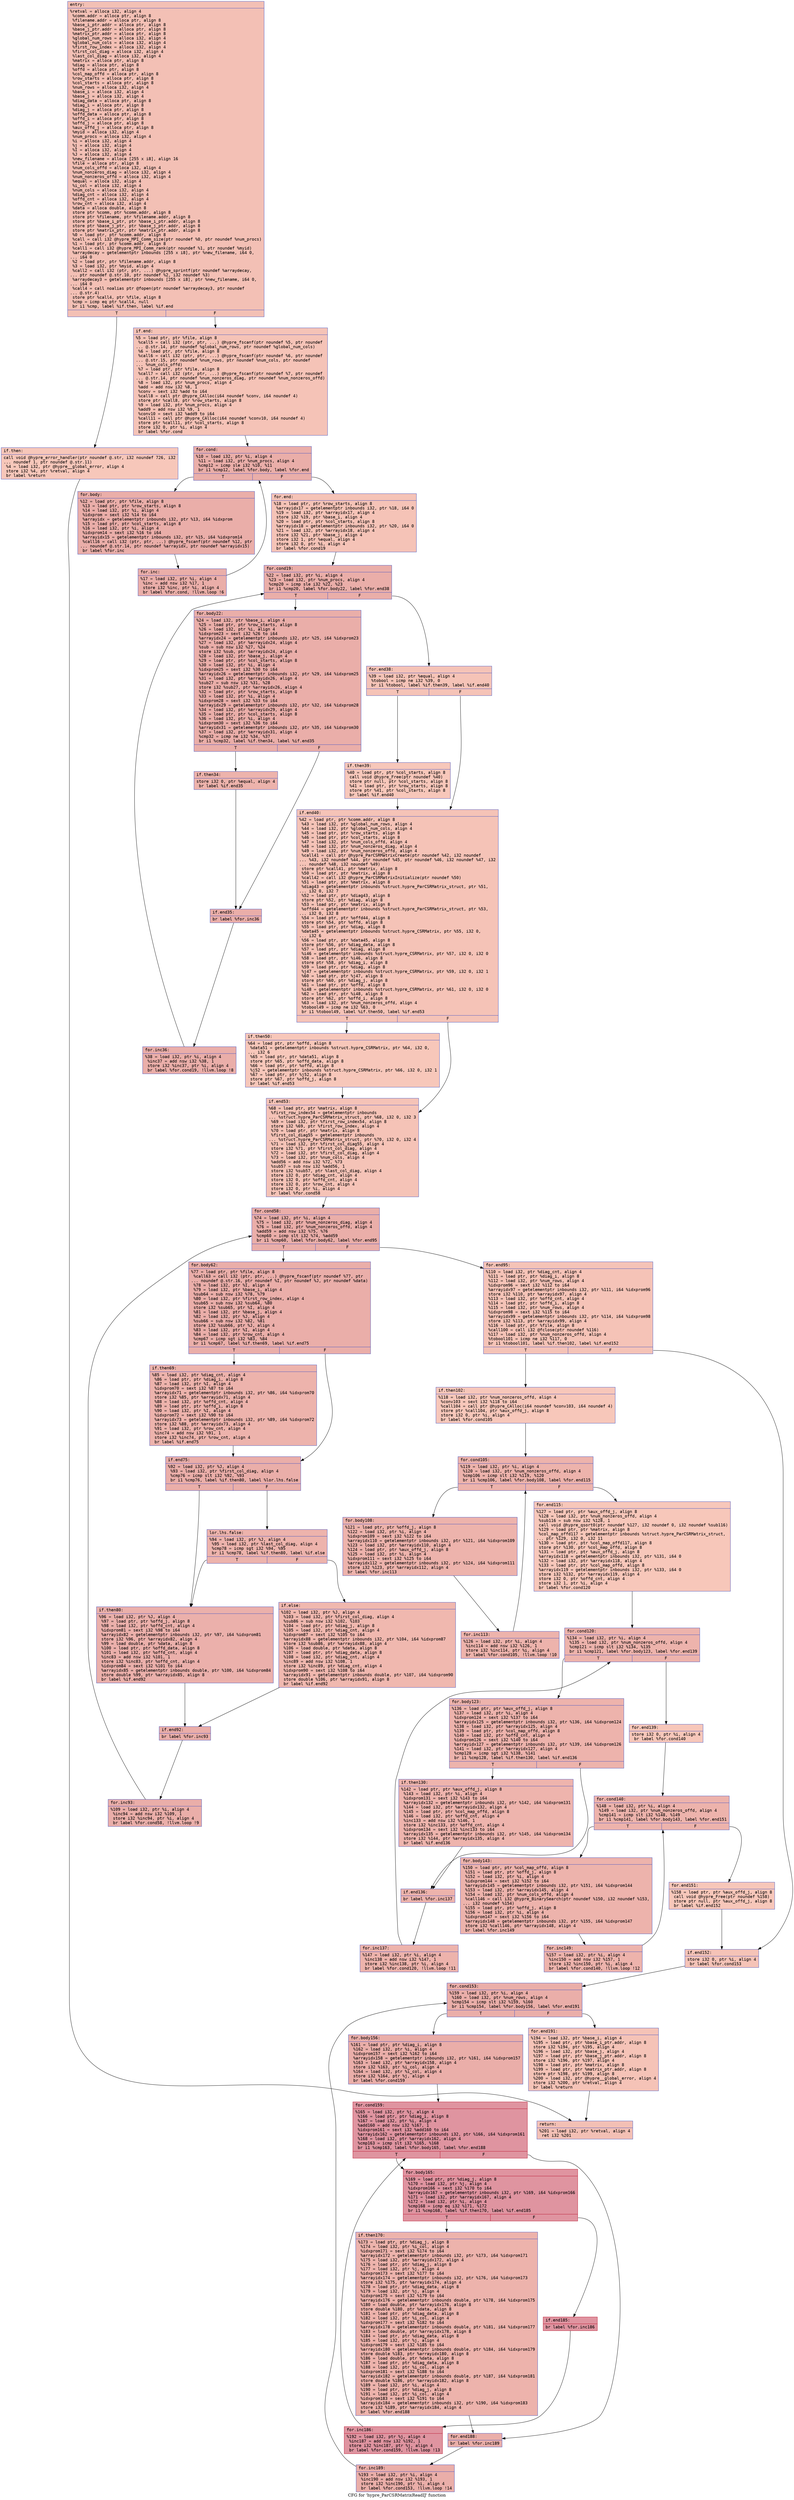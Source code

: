 digraph "CFG for 'hypre_ParCSRMatrixReadIJ' function" {
	label="CFG for 'hypre_ParCSRMatrixReadIJ' function";

	Node0x55b0c8153990 [shape=record,color="#3d50c3ff", style=filled, fillcolor="#e5705870" fontname="Courier",label="{entry:\l|  %retval = alloca i32, align 4\l  %comm.addr = alloca ptr, align 8\l  %filename.addr = alloca ptr, align 8\l  %base_i_ptr.addr = alloca ptr, align 8\l  %base_j_ptr.addr = alloca ptr, align 8\l  %matrix_ptr.addr = alloca ptr, align 8\l  %global_num_rows = alloca i32, align 4\l  %global_num_cols = alloca i32, align 4\l  %first_row_index = alloca i32, align 4\l  %first_col_diag = alloca i32, align 4\l  %last_col_diag = alloca i32, align 4\l  %matrix = alloca ptr, align 8\l  %diag = alloca ptr, align 8\l  %offd = alloca ptr, align 8\l  %col_map_offd = alloca ptr, align 8\l  %row_starts = alloca ptr, align 8\l  %col_starts = alloca ptr, align 8\l  %num_rows = alloca i32, align 4\l  %base_i = alloca i32, align 4\l  %base_j = alloca i32, align 4\l  %diag_data = alloca ptr, align 8\l  %diag_i = alloca ptr, align 8\l  %diag_j = alloca ptr, align 8\l  %offd_data = alloca ptr, align 8\l  %offd_i = alloca ptr, align 8\l  %offd_j = alloca ptr, align 8\l  %aux_offd_j = alloca ptr, align 8\l  %myid = alloca i32, align 4\l  %num_procs = alloca i32, align 4\l  %i = alloca i32, align 4\l  %j = alloca i32, align 4\l  %I = alloca i32, align 4\l  %J = alloca i32, align 4\l  %new_filename = alloca [255 x i8], align 16\l  %file = alloca ptr, align 8\l  %num_cols_offd = alloca i32, align 4\l  %num_nonzeros_diag = alloca i32, align 4\l  %num_nonzeros_offd = alloca i32, align 4\l  %equal = alloca i32, align 4\l  %i_col = alloca i32, align 4\l  %num_cols = alloca i32, align 4\l  %diag_cnt = alloca i32, align 4\l  %offd_cnt = alloca i32, align 4\l  %row_cnt = alloca i32, align 4\l  %data = alloca double, align 8\l  store ptr %comm, ptr %comm.addr, align 8\l  store ptr %filename, ptr %filename.addr, align 8\l  store ptr %base_i_ptr, ptr %base_i_ptr.addr, align 8\l  store ptr %base_j_ptr, ptr %base_j_ptr.addr, align 8\l  store ptr %matrix_ptr, ptr %matrix_ptr.addr, align 8\l  %0 = load ptr, ptr %comm.addr, align 8\l  %call = call i32 @hypre_MPI_Comm_size(ptr noundef %0, ptr noundef %num_procs)\l  %1 = load ptr, ptr %comm.addr, align 8\l  %call1 = call i32 @hypre_MPI_Comm_rank(ptr noundef %1, ptr noundef %myid)\l  %arraydecay = getelementptr inbounds [255 x i8], ptr %new_filename, i64 0,\l... i64 0\l  %2 = load ptr, ptr %filename.addr, align 8\l  %3 = load i32, ptr %myid, align 4\l  %call2 = call i32 (ptr, ptr, ...) @hypre_sprintf(ptr noundef %arraydecay,\l... ptr noundef @.str.10, ptr noundef %2, i32 noundef %3)\l  %arraydecay3 = getelementptr inbounds [255 x i8], ptr %new_filename, i64 0,\l... i64 0\l  %call4 = call noalias ptr @fopen(ptr noundef %arraydecay3, ptr noundef\l... @.str.4)\l  store ptr %call4, ptr %file, align 8\l  %cmp = icmp eq ptr %call4, null\l  br i1 %cmp, label %if.then, label %if.end\l|{<s0>T|<s1>F}}"];
	Node0x55b0c8153990:s0 -> Node0x55b0c8158840[tooltip="entry -> if.then\nProbability 37.50%" ];
	Node0x55b0c8153990:s1 -> Node0x55b0c81588b0[tooltip="entry -> if.end\nProbability 62.50%" ];
	Node0x55b0c8158840 [shape=record,color="#3d50c3ff", style=filled, fillcolor="#ec7f6370" fontname="Courier",label="{if.then:\l|  call void @hypre_error_handler(ptr noundef @.str, i32 noundef 726, i32\l... noundef 1, ptr noundef @.str.11)\l  %4 = load i32, ptr @hypre__global_error, align 4\l  store i32 %4, ptr %retval, align 4\l  br label %return\l}"];
	Node0x55b0c8158840 -> Node0x55b0c8158ce0[tooltip="if.then -> return\nProbability 100.00%" ];
	Node0x55b0c81588b0 [shape=record,color="#3d50c3ff", style=filled, fillcolor="#e8765c70" fontname="Courier",label="{if.end:\l|  %5 = load ptr, ptr %file, align 8\l  %call5 = call i32 (ptr, ptr, ...) @hypre_fscanf(ptr noundef %5, ptr noundef\l... @.str.14, ptr noundef %global_num_rows, ptr noundef %global_num_cols)\l  %6 = load ptr, ptr %file, align 8\l  %call6 = call i32 (ptr, ptr, ...) @hypre_fscanf(ptr noundef %6, ptr noundef\l... @.str.15, ptr noundef %num_rows, ptr noundef %num_cols, ptr noundef\l... %num_cols_offd)\l  %7 = load ptr, ptr %file, align 8\l  %call7 = call i32 (ptr, ptr, ...) @hypre_fscanf(ptr noundef %7, ptr noundef\l... @.str.14, ptr noundef %num_nonzeros_diag, ptr noundef %num_nonzeros_offd)\l  %8 = load i32, ptr %num_procs, align 4\l  %add = add nsw i32 %8, 1\l  %conv = sext i32 %add to i64\l  %call8 = call ptr @hypre_CAlloc(i64 noundef %conv, i64 noundef 4)\l  store ptr %call8, ptr %row_starts, align 8\l  %9 = load i32, ptr %num_procs, align 4\l  %add9 = add nsw i32 %9, 1\l  %conv10 = sext i32 %add9 to i64\l  %call11 = call ptr @hypre_CAlloc(i64 noundef %conv10, i64 noundef 4)\l  store ptr %call11, ptr %col_starts, align 8\l  store i32 0, ptr %i, align 4\l  br label %for.cond\l}"];
	Node0x55b0c81588b0 -> Node0x55b0c8159b50[tooltip="if.end -> for.cond\nProbability 100.00%" ];
	Node0x55b0c8159b50 [shape=record,color="#3d50c3ff", style=filled, fillcolor="#d0473d70" fontname="Courier",label="{for.cond:\l|  %10 = load i32, ptr %i, align 4\l  %11 = load i32, ptr %num_procs, align 4\l  %cmp12 = icmp sle i32 %10, %11\l  br i1 %cmp12, label %for.body, label %for.end\l|{<s0>T|<s1>F}}"];
	Node0x55b0c8159b50:s0 -> Node0x55b0c8159da0[tooltip="for.cond -> for.body\nProbability 96.88%" ];
	Node0x55b0c8159b50:s1 -> Node0x55b0c8159df0[tooltip="for.cond -> for.end\nProbability 3.12%" ];
	Node0x55b0c8159da0 [shape=record,color="#3d50c3ff", style=filled, fillcolor="#d0473d70" fontname="Courier",label="{for.body:\l|  %12 = load ptr, ptr %file, align 8\l  %13 = load ptr, ptr %row_starts, align 8\l  %14 = load i32, ptr %i, align 4\l  %idxprom = sext i32 %14 to i64\l  %arrayidx = getelementptr inbounds i32, ptr %13, i64 %idxprom\l  %15 = load ptr, ptr %col_starts, align 8\l  %16 = load i32, ptr %i, align 4\l  %idxprom14 = sext i32 %16 to i64\l  %arrayidx15 = getelementptr inbounds i32, ptr %15, i64 %idxprom14\l  %call16 = call i32 (ptr, ptr, ...) @hypre_fscanf(ptr noundef %12, ptr\l... noundef @.str.14, ptr noundef %arrayidx, ptr noundef %arrayidx15)\l  br label %for.inc\l}"];
	Node0x55b0c8159da0 -> Node0x55b0c815a5d0[tooltip="for.body -> for.inc\nProbability 100.00%" ];
	Node0x55b0c815a5d0 [shape=record,color="#3d50c3ff", style=filled, fillcolor="#d0473d70" fontname="Courier",label="{for.inc:\l|  %17 = load i32, ptr %i, align 4\l  %inc = add nsw i32 %17, 1\l  store i32 %inc, ptr %i, align 4\l  br label %for.cond, !llvm.loop !6\l}"];
	Node0x55b0c815a5d0 -> Node0x55b0c8159b50[tooltip="for.inc -> for.cond\nProbability 100.00%" ];
	Node0x55b0c8159df0 [shape=record,color="#3d50c3ff", style=filled, fillcolor="#e8765c70" fontname="Courier",label="{for.end:\l|  %18 = load ptr, ptr %row_starts, align 8\l  %arrayidx17 = getelementptr inbounds i32, ptr %18, i64 0\l  %19 = load i32, ptr %arrayidx17, align 4\l  store i32 %19, ptr %base_i, align 4\l  %20 = load ptr, ptr %col_starts, align 8\l  %arrayidx18 = getelementptr inbounds i32, ptr %20, i64 0\l  %21 = load i32, ptr %arrayidx18, align 4\l  store i32 %21, ptr %base_j, align 4\l  store i32 1, ptr %equal, align 4\l  store i32 0, ptr %i, align 4\l  br label %for.cond19\l}"];
	Node0x55b0c8159df0 -> Node0x55b0c815b060[tooltip="for.end -> for.cond19\nProbability 100.00%" ];
	Node0x55b0c815b060 [shape=record,color="#3d50c3ff", style=filled, fillcolor="#d0473d70" fontname="Courier",label="{for.cond19:\l|  %22 = load i32, ptr %i, align 4\l  %23 = load i32, ptr %num_procs, align 4\l  %cmp20 = icmp sle i32 %22, %23\l  br i1 %cmp20, label %for.body22, label %for.end38\l|{<s0>T|<s1>F}}"];
	Node0x55b0c815b060:s0 -> Node0x55b0c815b300[tooltip="for.cond19 -> for.body22\nProbability 96.88%" ];
	Node0x55b0c815b060:s1 -> Node0x55b0c815b380[tooltip="for.cond19 -> for.end38\nProbability 3.12%" ];
	Node0x55b0c815b300 [shape=record,color="#3d50c3ff", style=filled, fillcolor="#d0473d70" fontname="Courier",label="{for.body22:\l|  %24 = load i32, ptr %base_i, align 4\l  %25 = load ptr, ptr %row_starts, align 8\l  %26 = load i32, ptr %i, align 4\l  %idxprom23 = sext i32 %26 to i64\l  %arrayidx24 = getelementptr inbounds i32, ptr %25, i64 %idxprom23\l  %27 = load i32, ptr %arrayidx24, align 4\l  %sub = sub nsw i32 %27, %24\l  store i32 %sub, ptr %arrayidx24, align 4\l  %28 = load i32, ptr %base_j, align 4\l  %29 = load ptr, ptr %col_starts, align 8\l  %30 = load i32, ptr %i, align 4\l  %idxprom25 = sext i32 %30 to i64\l  %arrayidx26 = getelementptr inbounds i32, ptr %29, i64 %idxprom25\l  %31 = load i32, ptr %arrayidx26, align 4\l  %sub27 = sub nsw i32 %31, %28\l  store i32 %sub27, ptr %arrayidx26, align 4\l  %32 = load ptr, ptr %row_starts, align 8\l  %33 = load i32, ptr %i, align 4\l  %idxprom28 = sext i32 %33 to i64\l  %arrayidx29 = getelementptr inbounds i32, ptr %32, i64 %idxprom28\l  %34 = load i32, ptr %arrayidx29, align 4\l  %35 = load ptr, ptr %col_starts, align 8\l  %36 = load i32, ptr %i, align 4\l  %idxprom30 = sext i32 %36 to i64\l  %arrayidx31 = getelementptr inbounds i32, ptr %35, i64 %idxprom30\l  %37 = load i32, ptr %arrayidx31, align 4\l  %cmp32 = icmp ne i32 %34, %37\l  br i1 %cmp32, label %if.then34, label %if.end35\l|{<s0>T|<s1>F}}"];
	Node0x55b0c815b300:s0 -> Node0x55b0c81577e0[tooltip="for.body22 -> if.then34\nProbability 50.00%" ];
	Node0x55b0c815b300:s1 -> Node0x55b0c8157860[tooltip="for.body22 -> if.end35\nProbability 50.00%" ];
	Node0x55b0c81577e0 [shape=record,color="#3d50c3ff", style=filled, fillcolor="#d6524470" fontname="Courier",label="{if.then34:\l|  store i32 0, ptr %equal, align 4\l  br label %if.end35\l}"];
	Node0x55b0c81577e0 -> Node0x55b0c8157860[tooltip="if.then34 -> if.end35\nProbability 100.00%" ];
	Node0x55b0c8157860 [shape=record,color="#3d50c3ff", style=filled, fillcolor="#d0473d70" fontname="Courier",label="{if.end35:\l|  br label %for.inc36\l}"];
	Node0x55b0c8157860 -> Node0x55b0c8157aa0[tooltip="if.end35 -> for.inc36\nProbability 100.00%" ];
	Node0x55b0c8157aa0 [shape=record,color="#3d50c3ff", style=filled, fillcolor="#d0473d70" fontname="Courier",label="{for.inc36:\l|  %38 = load i32, ptr %i, align 4\l  %inc37 = add nsw i32 %38, 1\l  store i32 %inc37, ptr %i, align 4\l  br label %for.cond19, !llvm.loop !8\l}"];
	Node0x55b0c8157aa0 -> Node0x55b0c815b060[tooltip="for.inc36 -> for.cond19\nProbability 100.00%" ];
	Node0x55b0c815b380 [shape=record,color="#3d50c3ff", style=filled, fillcolor="#e8765c70" fontname="Courier",label="{for.end38:\l|  %39 = load i32, ptr %equal, align 4\l  %tobool = icmp ne i32 %39, 0\l  br i1 %tobool, label %if.then39, label %if.end40\l|{<s0>T|<s1>F}}"];
	Node0x55b0c815b380:s0 -> Node0x55b0c815d340[tooltip="for.end38 -> if.then39\nProbability 62.50%" ];
	Node0x55b0c815b380:s1 -> Node0x55b0c815d3c0[tooltip="for.end38 -> if.end40\nProbability 37.50%" ];
	Node0x55b0c815d340 [shape=record,color="#3d50c3ff", style=filled, fillcolor="#ec7f6370" fontname="Courier",label="{if.then39:\l|  %40 = load ptr, ptr %col_starts, align 8\l  call void @hypre_Free(ptr noundef %40)\l  store ptr null, ptr %col_starts, align 8\l  %41 = load ptr, ptr %row_starts, align 8\l  store ptr %41, ptr %col_starts, align 8\l  br label %if.end40\l}"];
	Node0x55b0c815d340 -> Node0x55b0c815d3c0[tooltip="if.then39 -> if.end40\nProbability 100.00%" ];
	Node0x55b0c815d3c0 [shape=record,color="#3d50c3ff", style=filled, fillcolor="#e8765c70" fontname="Courier",label="{if.end40:\l|  %42 = load ptr, ptr %comm.addr, align 8\l  %43 = load i32, ptr %global_num_rows, align 4\l  %44 = load i32, ptr %global_num_cols, align 4\l  %45 = load ptr, ptr %row_starts, align 8\l  %46 = load ptr, ptr %col_starts, align 8\l  %47 = load i32, ptr %num_cols_offd, align 4\l  %48 = load i32, ptr %num_nonzeros_diag, align 4\l  %49 = load i32, ptr %num_nonzeros_offd, align 4\l  %call41 = call ptr @hypre_ParCSRMatrixCreate(ptr noundef %42, i32 noundef\l... %43, i32 noundef %44, ptr noundef %45, ptr noundef %46, i32 noundef %47, i32\l... noundef %48, i32 noundef %49)\l  store ptr %call41, ptr %matrix, align 8\l  %50 = load ptr, ptr %matrix, align 8\l  %call42 = call i32 @hypre_ParCSRMatrixInitialize(ptr noundef %50)\l  %51 = load ptr, ptr %matrix, align 8\l  %diag43 = getelementptr inbounds %struct.hypre_ParCSRMatrix_struct, ptr %51,\l... i32 0, i32 7\l  %52 = load ptr, ptr %diag43, align 8\l  store ptr %52, ptr %diag, align 8\l  %53 = load ptr, ptr %matrix, align 8\l  %offd44 = getelementptr inbounds %struct.hypre_ParCSRMatrix_struct, ptr %53,\l... i32 0, i32 8\l  %54 = load ptr, ptr %offd44, align 8\l  store ptr %54, ptr %offd, align 8\l  %55 = load ptr, ptr %diag, align 8\l  %data45 = getelementptr inbounds %struct.hypre_CSRMatrix, ptr %55, i32 0,\l... i32 6\l  %56 = load ptr, ptr %data45, align 8\l  store ptr %56, ptr %diag_data, align 8\l  %57 = load ptr, ptr %diag, align 8\l  %i46 = getelementptr inbounds %struct.hypre_CSRMatrix, ptr %57, i32 0, i32 0\l  %58 = load ptr, ptr %i46, align 8\l  store ptr %58, ptr %diag_i, align 8\l  %59 = load ptr, ptr %diag, align 8\l  %j47 = getelementptr inbounds %struct.hypre_CSRMatrix, ptr %59, i32 0, i32 1\l  %60 = load ptr, ptr %j47, align 8\l  store ptr %60, ptr %diag_j, align 8\l  %61 = load ptr, ptr %offd, align 8\l  %i48 = getelementptr inbounds %struct.hypre_CSRMatrix, ptr %61, i32 0, i32 0\l  %62 = load ptr, ptr %i48, align 8\l  store ptr %62, ptr %offd_i, align 8\l  %63 = load i32, ptr %num_nonzeros_offd, align 4\l  %tobool49 = icmp ne i32 %63, 0\l  br i1 %tobool49, label %if.then50, label %if.end53\l|{<s0>T|<s1>F}}"];
	Node0x55b0c815d3c0:s0 -> Node0x55b0c815f930[tooltip="if.end40 -> if.then50\nProbability 62.50%" ];
	Node0x55b0c815d3c0:s1 -> Node0x55b0c815f980[tooltip="if.end40 -> if.end53\nProbability 37.50%" ];
	Node0x55b0c815f930 [shape=record,color="#3d50c3ff", style=filled, fillcolor="#ec7f6370" fontname="Courier",label="{if.then50:\l|  %64 = load ptr, ptr %offd, align 8\l  %data51 = getelementptr inbounds %struct.hypre_CSRMatrix, ptr %64, i32 0,\l... i32 6\l  %65 = load ptr, ptr %data51, align 8\l  store ptr %65, ptr %offd_data, align 8\l  %66 = load ptr, ptr %offd, align 8\l  %j52 = getelementptr inbounds %struct.hypre_CSRMatrix, ptr %66, i32 0, i32 1\l  %67 = load ptr, ptr %j52, align 8\l  store ptr %67, ptr %offd_j, align 8\l  br label %if.end53\l}"];
	Node0x55b0c815f930 -> Node0x55b0c815f980[tooltip="if.then50 -> if.end53\nProbability 100.00%" ];
	Node0x55b0c815f980 [shape=record,color="#3d50c3ff", style=filled, fillcolor="#e8765c70" fontname="Courier",label="{if.end53:\l|  %68 = load ptr, ptr %matrix, align 8\l  %first_row_index54 = getelementptr inbounds\l... %struct.hypre_ParCSRMatrix_struct, ptr %68, i32 0, i32 3\l  %69 = load i32, ptr %first_row_index54, align 8\l  store i32 %69, ptr %first_row_index, align 4\l  %70 = load ptr, ptr %matrix, align 8\l  %first_col_diag55 = getelementptr inbounds\l... %struct.hypre_ParCSRMatrix_struct, ptr %70, i32 0, i32 4\l  %71 = load i32, ptr %first_col_diag55, align 4\l  store i32 %71, ptr %first_col_diag, align 4\l  %72 = load i32, ptr %first_col_diag, align 4\l  %73 = load i32, ptr %num_cols, align 4\l  %add56 = add nsw i32 %72, %73\l  %sub57 = sub nsw i32 %add56, 1\l  store i32 %sub57, ptr %last_col_diag, align 4\l  store i32 0, ptr %diag_cnt, align 4\l  store i32 0, ptr %offd_cnt, align 4\l  store i32 0, ptr %row_cnt, align 4\l  store i32 0, ptr %i, align 4\l  br label %for.cond58\l}"];
	Node0x55b0c815f980 -> Node0x55b0c8160b50[tooltip="if.end53 -> for.cond58\nProbability 100.00%" ];
	Node0x55b0c8160b50 [shape=record,color="#3d50c3ff", style=filled, fillcolor="#d0473d70" fontname="Courier",label="{for.cond58:\l|  %74 = load i32, ptr %i, align 4\l  %75 = load i32, ptr %num_nonzeros_diag, align 4\l  %76 = load i32, ptr %num_nonzeros_offd, align 4\l  %add59 = add nsw i32 %75, %76\l  %cmp60 = icmp slt i32 %74, %add59\l  br i1 %cmp60, label %for.body62, label %for.end95\l|{<s0>T|<s1>F}}"];
	Node0x55b0c8160b50:s0 -> Node0x55b0c8160ef0[tooltip="for.cond58 -> for.body62\nProbability 96.88%" ];
	Node0x55b0c8160b50:s1 -> Node0x55b0c8160f40[tooltip="for.cond58 -> for.end95\nProbability 3.12%" ];
	Node0x55b0c8160ef0 [shape=record,color="#3d50c3ff", style=filled, fillcolor="#d0473d70" fontname="Courier",label="{for.body62:\l|  %77 = load ptr, ptr %file, align 8\l  %call63 = call i32 (ptr, ptr, ...) @hypre_fscanf(ptr noundef %77, ptr\l... noundef @.str.16, ptr noundef %I, ptr noundef %J, ptr noundef %data)\l  %78 = load i32, ptr %I, align 4\l  %79 = load i32, ptr %base_i, align 4\l  %sub64 = sub nsw i32 %78, %79\l  %80 = load i32, ptr %first_row_index, align 4\l  %sub65 = sub nsw i32 %sub64, %80\l  store i32 %sub65, ptr %I, align 4\l  %81 = load i32, ptr %base_j, align 4\l  %82 = load i32, ptr %J, align 4\l  %sub66 = sub nsw i32 %82, %81\l  store i32 %sub66, ptr %J, align 4\l  %83 = load i32, ptr %I, align 4\l  %84 = load i32, ptr %row_cnt, align 4\l  %cmp67 = icmp sgt i32 %83, %84\l  br i1 %cmp67, label %if.then69, label %if.end75\l|{<s0>T|<s1>F}}"];
	Node0x55b0c8160ef0:s0 -> Node0x55b0c8139c20[tooltip="for.body62 -> if.then69\nProbability 50.00%" ];
	Node0x55b0c8160ef0:s1 -> Node0x55b0c8139c70[tooltip="for.body62 -> if.end75\nProbability 50.00%" ];
	Node0x55b0c8139c20 [shape=record,color="#3d50c3ff", style=filled, fillcolor="#d6524470" fontname="Courier",label="{if.then69:\l|  %85 = load i32, ptr %diag_cnt, align 4\l  %86 = load ptr, ptr %diag_i, align 8\l  %87 = load i32, ptr %I, align 4\l  %idxprom70 = sext i32 %87 to i64\l  %arrayidx71 = getelementptr inbounds i32, ptr %86, i64 %idxprom70\l  store i32 %85, ptr %arrayidx71, align 4\l  %88 = load i32, ptr %offd_cnt, align 4\l  %89 = load ptr, ptr %offd_i, align 8\l  %90 = load i32, ptr %I, align 4\l  %idxprom72 = sext i32 %90 to i64\l  %arrayidx73 = getelementptr inbounds i32, ptr %89, i64 %idxprom72\l  store i32 %88, ptr %arrayidx73, align 4\l  %91 = load i32, ptr %row_cnt, align 4\l  %inc74 = add nsw i32 %91, 1\l  store i32 %inc74, ptr %row_cnt, align 4\l  br label %if.end75\l}"];
	Node0x55b0c8139c20 -> Node0x55b0c8139c70[tooltip="if.then69 -> if.end75\nProbability 100.00%" ];
	Node0x55b0c8139c70 [shape=record,color="#3d50c3ff", style=filled, fillcolor="#d0473d70" fontname="Courier",label="{if.end75:\l|  %92 = load i32, ptr %J, align 4\l  %93 = load i32, ptr %first_col_diag, align 4\l  %cmp76 = icmp slt i32 %92, %93\l  br i1 %cmp76, label %if.then80, label %lor.lhs.false\l|{<s0>T|<s1>F}}"];
	Node0x55b0c8139c70:s0 -> Node0x55b0c813a8b0[tooltip="if.end75 -> if.then80\nProbability 50.00%" ];
	Node0x55b0c8139c70:s1 -> Node0x55b0c813a930[tooltip="if.end75 -> lor.lhs.false\nProbability 50.00%" ];
	Node0x55b0c813a930 [shape=record,color="#3d50c3ff", style=filled, fillcolor="#d6524470" fontname="Courier",label="{lor.lhs.false:\l|  %94 = load i32, ptr %J, align 4\l  %95 = load i32, ptr %last_col_diag, align 4\l  %cmp78 = icmp sgt i32 %94, %95\l  br i1 %cmp78, label %if.then80, label %if.else\l|{<s0>T|<s1>F}}"];
	Node0x55b0c813a930:s0 -> Node0x55b0c813a8b0[tooltip="lor.lhs.false -> if.then80\nProbability 50.00%" ];
	Node0x55b0c813a930:s1 -> Node0x55b0c815dc90[tooltip="lor.lhs.false -> if.else\nProbability 50.00%" ];
	Node0x55b0c813a8b0 [shape=record,color="#3d50c3ff", style=filled, fillcolor="#d24b4070" fontname="Courier",label="{if.then80:\l|  %96 = load i32, ptr %J, align 4\l  %97 = load ptr, ptr %offd_j, align 8\l  %98 = load i32, ptr %offd_cnt, align 4\l  %idxprom81 = sext i32 %98 to i64\l  %arrayidx82 = getelementptr inbounds i32, ptr %97, i64 %idxprom81\l  store i32 %96, ptr %arrayidx82, align 4\l  %99 = load double, ptr %data, align 8\l  %100 = load ptr, ptr %offd_data, align 8\l  %101 = load i32, ptr %offd_cnt, align 4\l  %inc83 = add nsw i32 %101, 1\l  store i32 %inc83, ptr %offd_cnt, align 4\l  %idxprom84 = sext i32 %101 to i64\l  %arrayidx85 = getelementptr inbounds double, ptr %100, i64 %idxprom84\l  store double %99, ptr %arrayidx85, align 8\l  br label %if.end92\l}"];
	Node0x55b0c813a8b0 -> Node0x55b0c813be20[tooltip="if.then80 -> if.end92\nProbability 100.00%" ];
	Node0x55b0c815dc90 [shape=record,color="#3d50c3ff", style=filled, fillcolor="#dc5d4a70" fontname="Courier",label="{if.else:\l|  %102 = load i32, ptr %J, align 4\l  %103 = load i32, ptr %first_col_diag, align 4\l  %sub86 = sub nsw i32 %102, %103\l  %104 = load ptr, ptr %diag_j, align 8\l  %105 = load i32, ptr %diag_cnt, align 4\l  %idxprom87 = sext i32 %105 to i64\l  %arrayidx88 = getelementptr inbounds i32, ptr %104, i64 %idxprom87\l  store i32 %sub86, ptr %arrayidx88, align 4\l  %106 = load double, ptr %data, align 8\l  %107 = load ptr, ptr %diag_data, align 8\l  %108 = load i32, ptr %diag_cnt, align 4\l  %inc89 = add nsw i32 %108, 1\l  store i32 %inc89, ptr %diag_cnt, align 4\l  %idxprom90 = sext i32 %108 to i64\l  %arrayidx91 = getelementptr inbounds double, ptr %107, i64 %idxprom90\l  store double %106, ptr %arrayidx91, align 8\l  br label %if.end92\l}"];
	Node0x55b0c815dc90 -> Node0x55b0c813be20[tooltip="if.else -> if.end92\nProbability 100.00%" ];
	Node0x55b0c813be20 [shape=record,color="#3d50c3ff", style=filled, fillcolor="#d0473d70" fontname="Courier",label="{if.end92:\l|  br label %for.inc93\l}"];
	Node0x55b0c813be20 -> Node0x55b0c813c8a0[tooltip="if.end92 -> for.inc93\nProbability 100.00%" ];
	Node0x55b0c813c8a0 [shape=record,color="#3d50c3ff", style=filled, fillcolor="#d0473d70" fontname="Courier",label="{for.inc93:\l|  %109 = load i32, ptr %i, align 4\l  %inc94 = add nsw i32 %109, 1\l  store i32 %inc94, ptr %i, align 4\l  br label %for.cond58, !llvm.loop !9\l}"];
	Node0x55b0c813c8a0 -> Node0x55b0c8160b50[tooltip="for.inc93 -> for.cond58\nProbability 100.00%" ];
	Node0x55b0c8160f40 [shape=record,color="#3d50c3ff", style=filled, fillcolor="#e8765c70" fontname="Courier",label="{for.end95:\l|  %110 = load i32, ptr %diag_cnt, align 4\l  %111 = load ptr, ptr %diag_i, align 8\l  %112 = load i32, ptr %num_rows, align 4\l  %idxprom96 = sext i32 %112 to i64\l  %arrayidx97 = getelementptr inbounds i32, ptr %111, i64 %idxprom96\l  store i32 %110, ptr %arrayidx97, align 4\l  %113 = load i32, ptr %offd_cnt, align 4\l  %114 = load ptr, ptr %offd_i, align 8\l  %115 = load i32, ptr %num_rows, align 4\l  %idxprom98 = sext i32 %115 to i64\l  %arrayidx99 = getelementptr inbounds i32, ptr %114, i64 %idxprom98\l  store i32 %113, ptr %arrayidx99, align 4\l  %116 = load ptr, ptr %file, align 8\l  %call100 = call i32 @fclose(ptr noundef %116)\l  %117 = load i32, ptr %num_nonzeros_offd, align 4\l  %tobool101 = icmp ne i32 %117, 0\l  br i1 %tobool101, label %if.then102, label %if.end152\l|{<s0>T|<s1>F}}"];
	Node0x55b0c8160f40:s0 -> Node0x55b0c8169540[tooltip="for.end95 -> if.then102\nProbability 62.50%" ];
	Node0x55b0c8160f40:s1 -> Node0x55b0c8169590[tooltip="for.end95 -> if.end152\nProbability 37.50%" ];
	Node0x55b0c8169540 [shape=record,color="#3d50c3ff", style=filled, fillcolor="#ec7f6370" fontname="Courier",label="{if.then102:\l|  %118 = load i32, ptr %num_nonzeros_offd, align 4\l  %conv103 = sext i32 %118 to i64\l  %call104 = call ptr @hypre_CAlloc(i64 noundef %conv103, i64 noundef 4)\l  store ptr %call104, ptr %aux_offd_j, align 8\l  store i32 0, ptr %i, align 4\l  br label %for.cond105\l}"];
	Node0x55b0c8169540 -> Node0x55b0c8169aa0[tooltip="if.then102 -> for.cond105\nProbability 100.00%" ];
	Node0x55b0c8169aa0 [shape=record,color="#3d50c3ff", style=filled, fillcolor="#d6524470" fontname="Courier",label="{for.cond105:\l|  %119 = load i32, ptr %i, align 4\l  %120 = load i32, ptr %num_nonzeros_offd, align 4\l  %cmp106 = icmp slt i32 %119, %120\l  br i1 %cmp106, label %for.body108, label %for.end115\l|{<s0>T|<s1>F}}"];
	Node0x55b0c8169aa0:s0 -> Node0x55b0c8169d20[tooltip="for.cond105 -> for.body108\nProbability 96.88%" ];
	Node0x55b0c8169aa0:s1 -> Node0x55b0c8169d70[tooltip="for.cond105 -> for.end115\nProbability 3.12%" ];
	Node0x55b0c8169d20 [shape=record,color="#3d50c3ff", style=filled, fillcolor="#d6524470" fontname="Courier",label="{for.body108:\l|  %121 = load ptr, ptr %offd_j, align 8\l  %122 = load i32, ptr %i, align 4\l  %idxprom109 = sext i32 %122 to i64\l  %arrayidx110 = getelementptr inbounds i32, ptr %121, i64 %idxprom109\l  %123 = load i32, ptr %arrayidx110, align 4\l  %124 = load ptr, ptr %aux_offd_j, align 8\l  %125 = load i32, ptr %i, align 4\l  %idxprom111 = sext i32 %125 to i64\l  %arrayidx112 = getelementptr inbounds i32, ptr %124, i64 %idxprom111\l  store i32 %123, ptr %arrayidx112, align 4\l  br label %for.inc113\l}"];
	Node0x55b0c8169d20 -> Node0x55b0c816a470[tooltip="for.body108 -> for.inc113\nProbability 100.00%" ];
	Node0x55b0c816a470 [shape=record,color="#3d50c3ff", style=filled, fillcolor="#d6524470" fontname="Courier",label="{for.inc113:\l|  %126 = load i32, ptr %i, align 4\l  %inc114 = add nsw i32 %126, 1\l  store i32 %inc114, ptr %i, align 4\l  br label %for.cond105, !llvm.loop !10\l}"];
	Node0x55b0c816a470 -> Node0x55b0c8169aa0[tooltip="for.inc113 -> for.cond105\nProbability 100.00%" ];
	Node0x55b0c8169d70 [shape=record,color="#3d50c3ff", style=filled, fillcolor="#ec7f6370" fontname="Courier",label="{for.end115:\l|  %127 = load ptr, ptr %aux_offd_j, align 8\l  %128 = load i32, ptr %num_nonzeros_offd, align 4\l  %sub116 = sub nsw i32 %128, 1\l  call void @hypre_qsort0(ptr noundef %127, i32 noundef 0, i32 noundef %sub116)\l  %129 = load ptr, ptr %matrix, align 8\l  %col_map_offd117 = getelementptr inbounds %struct.hypre_ParCSRMatrix_struct,\l... ptr %129, i32 0, i32 11\l  %130 = load ptr, ptr %col_map_offd117, align 8\l  store ptr %130, ptr %col_map_offd, align 8\l  %131 = load ptr, ptr %aux_offd_j, align 8\l  %arrayidx118 = getelementptr inbounds i32, ptr %131, i64 0\l  %132 = load i32, ptr %arrayidx118, align 4\l  %133 = load ptr, ptr %col_map_offd, align 8\l  %arrayidx119 = getelementptr inbounds i32, ptr %133, i64 0\l  store i32 %132, ptr %arrayidx119, align 4\l  store i32 0, ptr %offd_cnt, align 4\l  store i32 1, ptr %i, align 4\l  br label %for.cond120\l}"];
	Node0x55b0c8169d70 -> Node0x55b0c816b340[tooltip="for.end115 -> for.cond120\nProbability 100.00%" ];
	Node0x55b0c816b340 [shape=record,color="#3d50c3ff", style=filled, fillcolor="#d6524470" fontname="Courier",label="{for.cond120:\l|  %134 = load i32, ptr %i, align 4\l  %135 = load i32, ptr %num_nonzeros_offd, align 4\l  %cmp121 = icmp slt i32 %134, %135\l  br i1 %cmp121, label %for.body123, label %for.end139\l|{<s0>T|<s1>F}}"];
	Node0x55b0c816b340:s0 -> Node0x55b0c816b620[tooltip="for.cond120 -> for.body123\nProbability 96.88%" ];
	Node0x55b0c816b340:s1 -> Node0x55b0c816b670[tooltip="for.cond120 -> for.end139\nProbability 3.12%" ];
	Node0x55b0c816b620 [shape=record,color="#3d50c3ff", style=filled, fillcolor="#d6524470" fontname="Courier",label="{for.body123:\l|  %136 = load ptr, ptr %aux_offd_j, align 8\l  %137 = load i32, ptr %i, align 4\l  %idxprom124 = sext i32 %137 to i64\l  %arrayidx125 = getelementptr inbounds i32, ptr %136, i64 %idxprom124\l  %138 = load i32, ptr %arrayidx125, align 4\l  %139 = load ptr, ptr %col_map_offd, align 8\l  %140 = load i32, ptr %offd_cnt, align 4\l  %idxprom126 = sext i32 %140 to i64\l  %arrayidx127 = getelementptr inbounds i32, ptr %139, i64 %idxprom126\l  %141 = load i32, ptr %arrayidx127, align 4\l  %cmp128 = icmp sgt i32 %138, %141\l  br i1 %cmp128, label %if.then130, label %if.end136\l|{<s0>T|<s1>F}}"];
	Node0x55b0c816b620:s0 -> Node0x55b0c816bde0[tooltip="for.body123 -> if.then130\nProbability 50.00%" ];
	Node0x55b0c816b620:s1 -> Node0x55b0c816be60[tooltip="for.body123 -> if.end136\nProbability 50.00%" ];
	Node0x55b0c816bde0 [shape=record,color="#3d50c3ff", style=filled, fillcolor="#d8564670" fontname="Courier",label="{if.then130:\l|  %142 = load ptr, ptr %aux_offd_j, align 8\l  %143 = load i32, ptr %i, align 4\l  %idxprom131 = sext i32 %143 to i64\l  %arrayidx132 = getelementptr inbounds i32, ptr %142, i64 %idxprom131\l  %144 = load i32, ptr %arrayidx132, align 4\l  %145 = load ptr, ptr %col_map_offd, align 8\l  %146 = load i32, ptr %offd_cnt, align 4\l  %inc133 = add nsw i32 %146, 1\l  store i32 %inc133, ptr %offd_cnt, align 4\l  %idxprom134 = sext i32 %inc133 to i64\l  %arrayidx135 = getelementptr inbounds i32, ptr %145, i64 %idxprom134\l  store i32 %144, ptr %arrayidx135, align 4\l  br label %if.end136\l}"];
	Node0x55b0c816bde0 -> Node0x55b0c816be60[tooltip="if.then130 -> if.end136\nProbability 100.00%" ];
	Node0x55b0c816be60 [shape=record,color="#3d50c3ff", style=filled, fillcolor="#d6524470" fontname="Courier",label="{if.end136:\l|  br label %for.inc137\l}"];
	Node0x55b0c816be60 -> Node0x55b0c815cc00[tooltip="if.end136 -> for.inc137\nProbability 100.00%" ];
	Node0x55b0c815cc00 [shape=record,color="#3d50c3ff", style=filled, fillcolor="#d6524470" fontname="Courier",label="{for.inc137:\l|  %147 = load i32, ptr %i, align 4\l  %inc138 = add nsw i32 %147, 1\l  store i32 %inc138, ptr %i, align 4\l  br label %for.cond120, !llvm.loop !11\l}"];
	Node0x55b0c815cc00 -> Node0x55b0c816b340[tooltip="for.inc137 -> for.cond120\nProbability 100.00%" ];
	Node0x55b0c816b670 [shape=record,color="#3d50c3ff", style=filled, fillcolor="#ec7f6370" fontname="Courier",label="{for.end139:\l|  store i32 0, ptr %i, align 4\l  br label %for.cond140\l}"];
	Node0x55b0c816b670 -> Node0x55b0c816d870[tooltip="for.end139 -> for.cond140\nProbability 100.00%" ];
	Node0x55b0c816d870 [shape=record,color="#3d50c3ff", style=filled, fillcolor="#d6524470" fontname="Courier",label="{for.cond140:\l|  %148 = load i32, ptr %i, align 4\l  %149 = load i32, ptr %num_nonzeros_offd, align 4\l  %cmp141 = icmp slt i32 %148, %149\l  br i1 %cmp141, label %for.body143, label %for.end151\l|{<s0>T|<s1>F}}"];
	Node0x55b0c816d870:s0 -> Node0x55b0c816db70[tooltip="for.cond140 -> for.body143\nProbability 96.88%" ];
	Node0x55b0c816d870:s1 -> Node0x55b0c816dbc0[tooltip="for.cond140 -> for.end151\nProbability 3.12%" ];
	Node0x55b0c816db70 [shape=record,color="#3d50c3ff", style=filled, fillcolor="#d6524470" fontname="Courier",label="{for.body143:\l|  %150 = load ptr, ptr %col_map_offd, align 8\l  %151 = load ptr, ptr %offd_j, align 8\l  %152 = load i32, ptr %i, align 4\l  %idxprom144 = sext i32 %152 to i64\l  %arrayidx145 = getelementptr inbounds i32, ptr %151, i64 %idxprom144\l  %153 = load i32, ptr %arrayidx145, align 4\l  %154 = load i32, ptr %num_cols_offd, align 4\l  %call146 = call i32 @hypre_BinarySearch(ptr noundef %150, i32 noundef %153,\l... i32 noundef %154)\l  %155 = load ptr, ptr %offd_j, align 8\l  %156 = load i32, ptr %i, align 4\l  %idxprom147 = sext i32 %156 to i64\l  %arrayidx148 = getelementptr inbounds i32, ptr %155, i64 %idxprom147\l  store i32 %call146, ptr %arrayidx148, align 4\l  br label %for.inc149\l}"];
	Node0x55b0c816db70 -> Node0x55b0c816e4d0[tooltip="for.body143 -> for.inc149\nProbability 100.00%" ];
	Node0x55b0c816e4d0 [shape=record,color="#3d50c3ff", style=filled, fillcolor="#d6524470" fontname="Courier",label="{for.inc149:\l|  %157 = load i32, ptr %i, align 4\l  %inc150 = add nsw i32 %157, 1\l  store i32 %inc150, ptr %i, align 4\l  br label %for.cond140, !llvm.loop !12\l}"];
	Node0x55b0c816e4d0 -> Node0x55b0c816d870[tooltip="for.inc149 -> for.cond140\nProbability 100.00%" ];
	Node0x55b0c816dbc0 [shape=record,color="#3d50c3ff", style=filled, fillcolor="#ec7f6370" fontname="Courier",label="{for.end151:\l|  %158 = load ptr, ptr %aux_offd_j, align 8\l  call void @hypre_Free(ptr noundef %158)\l  store ptr null, ptr %aux_offd_j, align 8\l  br label %if.end152\l}"];
	Node0x55b0c816dbc0 -> Node0x55b0c8169590[tooltip="for.end151 -> if.end152\nProbability 100.00%" ];
	Node0x55b0c8169590 [shape=record,color="#3d50c3ff", style=filled, fillcolor="#e8765c70" fontname="Courier",label="{if.end152:\l|  store i32 0, ptr %i, align 4\l  br label %for.cond153\l}"];
	Node0x55b0c8169590 -> Node0x55b0c816ec90[tooltip="if.end152 -> for.cond153\nProbability 100.00%" ];
	Node0x55b0c816ec90 [shape=record,color="#3d50c3ff", style=filled, fillcolor="#d0473d70" fontname="Courier",label="{for.cond153:\l|  %159 = load i32, ptr %i, align 4\l  %160 = load i32, ptr %num_rows, align 4\l  %cmp154 = icmp slt i32 %159, %160\l  br i1 %cmp154, label %for.body156, label %for.end191\l|{<s0>T|<s1>F}}"];
	Node0x55b0c816ec90:s0 -> Node0x55b0c816ef10[tooltip="for.cond153 -> for.body156\nProbability 96.88%" ];
	Node0x55b0c816ec90:s1 -> Node0x55b0c816ef90[tooltip="for.cond153 -> for.end191\nProbability 3.12%" ];
	Node0x55b0c816ef10 [shape=record,color="#3d50c3ff", style=filled, fillcolor="#d0473d70" fontname="Courier",label="{for.body156:\l|  %161 = load ptr, ptr %diag_i, align 8\l  %162 = load i32, ptr %i, align 4\l  %idxprom157 = sext i32 %162 to i64\l  %arrayidx158 = getelementptr inbounds i32, ptr %161, i64 %idxprom157\l  %163 = load i32, ptr %arrayidx158, align 4\l  store i32 %163, ptr %i_col, align 4\l  %164 = load i32, ptr %i_col, align 4\l  store i32 %164, ptr %j, align 4\l  br label %for.cond159\l}"];
	Node0x55b0c816ef10 -> Node0x55b0c816f570[tooltip="for.body156 -> for.cond159\nProbability 100.00%" ];
	Node0x55b0c816f570 [shape=record,color="#b70d28ff", style=filled, fillcolor="#b70d2870" fontname="Courier",label="{for.cond159:\l|  %165 = load i32, ptr %j, align 4\l  %166 = load ptr, ptr %diag_i, align 8\l  %167 = load i32, ptr %i, align 4\l  %add160 = add nsw i32 %167, 1\l  %idxprom161 = sext i32 %add160 to i64\l  %arrayidx162 = getelementptr inbounds i32, ptr %166, i64 %idxprom161\l  %168 = load i32, ptr %arrayidx162, align 4\l  %cmp163 = icmp slt i32 %165, %168\l  br i1 %cmp163, label %for.body165, label %for.end188\l|{<s0>T|<s1>F}}"];
	Node0x55b0c816f570:s0 -> Node0x55b0c816fb30[tooltip="for.cond159 -> for.body165\nProbability 96.88%" ];
	Node0x55b0c816f570:s1 -> Node0x55b0c816fbb0[tooltip="for.cond159 -> for.end188\nProbability 3.12%" ];
	Node0x55b0c816fb30 [shape=record,color="#b70d28ff", style=filled, fillcolor="#b70d2870" fontname="Courier",label="{for.body165:\l|  %169 = load ptr, ptr %diag_j, align 8\l  %170 = load i32, ptr %j, align 4\l  %idxprom166 = sext i32 %170 to i64\l  %arrayidx167 = getelementptr inbounds i32, ptr %169, i64 %idxprom166\l  %171 = load i32, ptr %arrayidx167, align 4\l  %172 = load i32, ptr %i, align 4\l  %cmp168 = icmp eq i32 %171, %172\l  br i1 %cmp168, label %if.then170, label %if.end185\l|{<s0>T|<s1>F}}"];
	Node0x55b0c816fb30:s0 -> Node0x55b0c8170100[tooltip="for.body165 -> if.then170\nProbability 3.12%" ];
	Node0x55b0c816fb30:s1 -> Node0x55b0c8170180[tooltip="for.body165 -> if.end185\nProbability 96.88%" ];
	Node0x55b0c8170100 [shape=record,color="#3d50c3ff", style=filled, fillcolor="#d6524470" fontname="Courier",label="{if.then170:\l|  %173 = load ptr, ptr %diag_j, align 8\l  %174 = load i32, ptr %i_col, align 4\l  %idxprom171 = sext i32 %174 to i64\l  %arrayidx172 = getelementptr inbounds i32, ptr %173, i64 %idxprom171\l  %175 = load i32, ptr %arrayidx172, align 4\l  %176 = load ptr, ptr %diag_j, align 8\l  %177 = load i32, ptr %j, align 4\l  %idxprom173 = sext i32 %177 to i64\l  %arrayidx174 = getelementptr inbounds i32, ptr %176, i64 %idxprom173\l  store i32 %175, ptr %arrayidx174, align 4\l  %178 = load ptr, ptr %diag_data, align 8\l  %179 = load i32, ptr %j, align 4\l  %idxprom175 = sext i32 %179 to i64\l  %arrayidx176 = getelementptr inbounds double, ptr %178, i64 %idxprom175\l  %180 = load double, ptr %arrayidx176, align 8\l  store double %180, ptr %data, align 8\l  %181 = load ptr, ptr %diag_data, align 8\l  %182 = load i32, ptr %i_col, align 4\l  %idxprom177 = sext i32 %182 to i64\l  %arrayidx178 = getelementptr inbounds double, ptr %181, i64 %idxprom177\l  %183 = load double, ptr %arrayidx178, align 8\l  %184 = load ptr, ptr %diag_data, align 8\l  %185 = load i32, ptr %j, align 4\l  %idxprom179 = sext i32 %185 to i64\l  %arrayidx180 = getelementptr inbounds double, ptr %184, i64 %idxprom179\l  store double %183, ptr %arrayidx180, align 8\l  %186 = load double, ptr %data, align 8\l  %187 = load ptr, ptr %diag_data, align 8\l  %188 = load i32, ptr %i_col, align 4\l  %idxprom181 = sext i32 %188 to i64\l  %arrayidx182 = getelementptr inbounds double, ptr %187, i64 %idxprom181\l  store double %186, ptr %arrayidx182, align 8\l  %189 = load i32, ptr %i, align 4\l  %190 = load ptr, ptr %diag_j, align 8\l  %191 = load i32, ptr %i_col, align 4\l  %idxprom183 = sext i32 %191 to i64\l  %arrayidx184 = getelementptr inbounds i32, ptr %190, i64 %idxprom183\l  store i32 %189, ptr %arrayidx184, align 4\l  br label %for.end188\l}"];
	Node0x55b0c8170100 -> Node0x55b0c816fbb0[tooltip="if.then170 -> for.end188\nProbability 100.00%" ];
	Node0x55b0c8170180 [shape=record,color="#b70d28ff", style=filled, fillcolor="#b70d2870" fontname="Courier",label="{if.end185:\l|  br label %for.inc186\l}"];
	Node0x55b0c8170180 -> Node0x55b0c813ade0[tooltip="if.end185 -> for.inc186\nProbability 100.00%" ];
	Node0x55b0c813ade0 [shape=record,color="#b70d28ff", style=filled, fillcolor="#b70d2870" fontname="Courier",label="{for.inc186:\l|  %192 = load i32, ptr %j, align 4\l  %inc187 = add nsw i32 %192, 1\l  store i32 %inc187, ptr %j, align 4\l  br label %for.cond159, !llvm.loop !13\l}"];
	Node0x55b0c813ade0 -> Node0x55b0c816f570[tooltip="for.inc186 -> for.cond159\nProbability 100.00%" ];
	Node0x55b0c816fbb0 [shape=record,color="#3d50c3ff", style=filled, fillcolor="#d0473d70" fontname="Courier",label="{for.end188:\l|  br label %for.inc189\l}"];
	Node0x55b0c816fbb0 -> Node0x55b0c813b260[tooltip="for.end188 -> for.inc189\nProbability 100.00%" ];
	Node0x55b0c813b260 [shape=record,color="#3d50c3ff", style=filled, fillcolor="#d0473d70" fontname="Courier",label="{for.inc189:\l|  %193 = load i32, ptr %i, align 4\l  %inc190 = add nsw i32 %193, 1\l  store i32 %inc190, ptr %i, align 4\l  br label %for.cond153, !llvm.loop !14\l}"];
	Node0x55b0c813b260 -> Node0x55b0c816ec90[tooltip="for.inc189 -> for.cond153\nProbability 100.00%" ];
	Node0x55b0c816ef90 [shape=record,color="#3d50c3ff", style=filled, fillcolor="#e8765c70" fontname="Courier",label="{for.end191:\l|  %194 = load i32, ptr %base_i, align 4\l  %195 = load ptr, ptr %base_i_ptr.addr, align 8\l  store i32 %194, ptr %195, align 4\l  %196 = load i32, ptr %base_j, align 4\l  %197 = load ptr, ptr %base_j_ptr.addr, align 8\l  store i32 %196, ptr %197, align 4\l  %198 = load ptr, ptr %matrix, align 8\l  %199 = load ptr, ptr %matrix_ptr.addr, align 8\l  store ptr %198, ptr %199, align 8\l  %200 = load i32, ptr @hypre__global_error, align 4\l  store i32 %200, ptr %retval, align 4\l  br label %return\l}"];
	Node0x55b0c816ef90 -> Node0x55b0c8158ce0[tooltip="for.end191 -> return\nProbability 100.00%" ];
	Node0x55b0c8158ce0 [shape=record,color="#3d50c3ff", style=filled, fillcolor="#e5705870" fontname="Courier",label="{return:\l|  %201 = load i32, ptr %retval, align 4\l  ret i32 %201\l}"];
}
